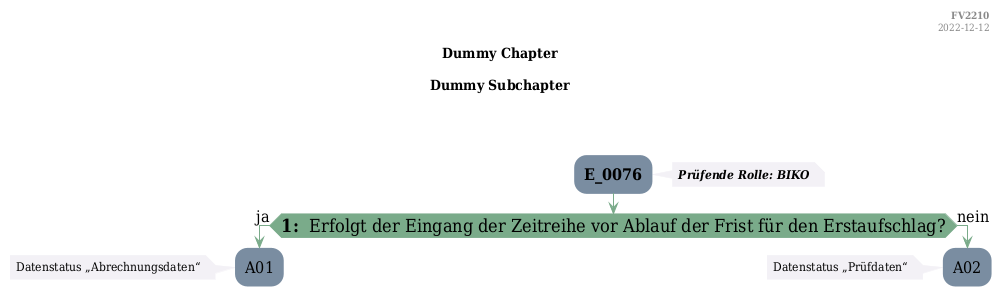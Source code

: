 @startuml
skinparam Shadowing false
skinparam NoteBorderColor #f3f1f6
skinparam NoteBackgroundColor #f3f1f6
skinparam NoteFontSize 12
skinparam ActivityBorderColor none
skinparam ActivityBackgroundColor #7a8da1
skinparam ActivityFontSize 16
skinparam ArrowColor #7aab8a
skinparam ArrowFontSize 16
skinparam ActivityDiamondBackgroundColor #7aab8a
skinparam ActivityDiamondBorderColor #7aab8a
skinparam ActivityDiamondFontSize 18
skinparam defaultFontName DejaVu Serif Condensed
skinparam ActivityEndColor #669580

header
<b>FV2210
2022-12-12
endheader

title
Dummy Chapter

Dummy Subchapter



end title
:<b>E_0076</b>;
note right
<b><i>Prüfende Rolle: BIKO
end note

if (<b>1: </b> Erfolgt der Eingang der Zeitreihe vor Ablauf der Frist für den Erstaufschlag?) then (ja)
    :A01;
    note left
        Datenstatus „Abrechnungsdaten“
    endnote
    kill;
else (nein)
    :A02;
    note left
        Datenstatus „Prüfdaten“
    endnote
    kill;
endif

@enduml
